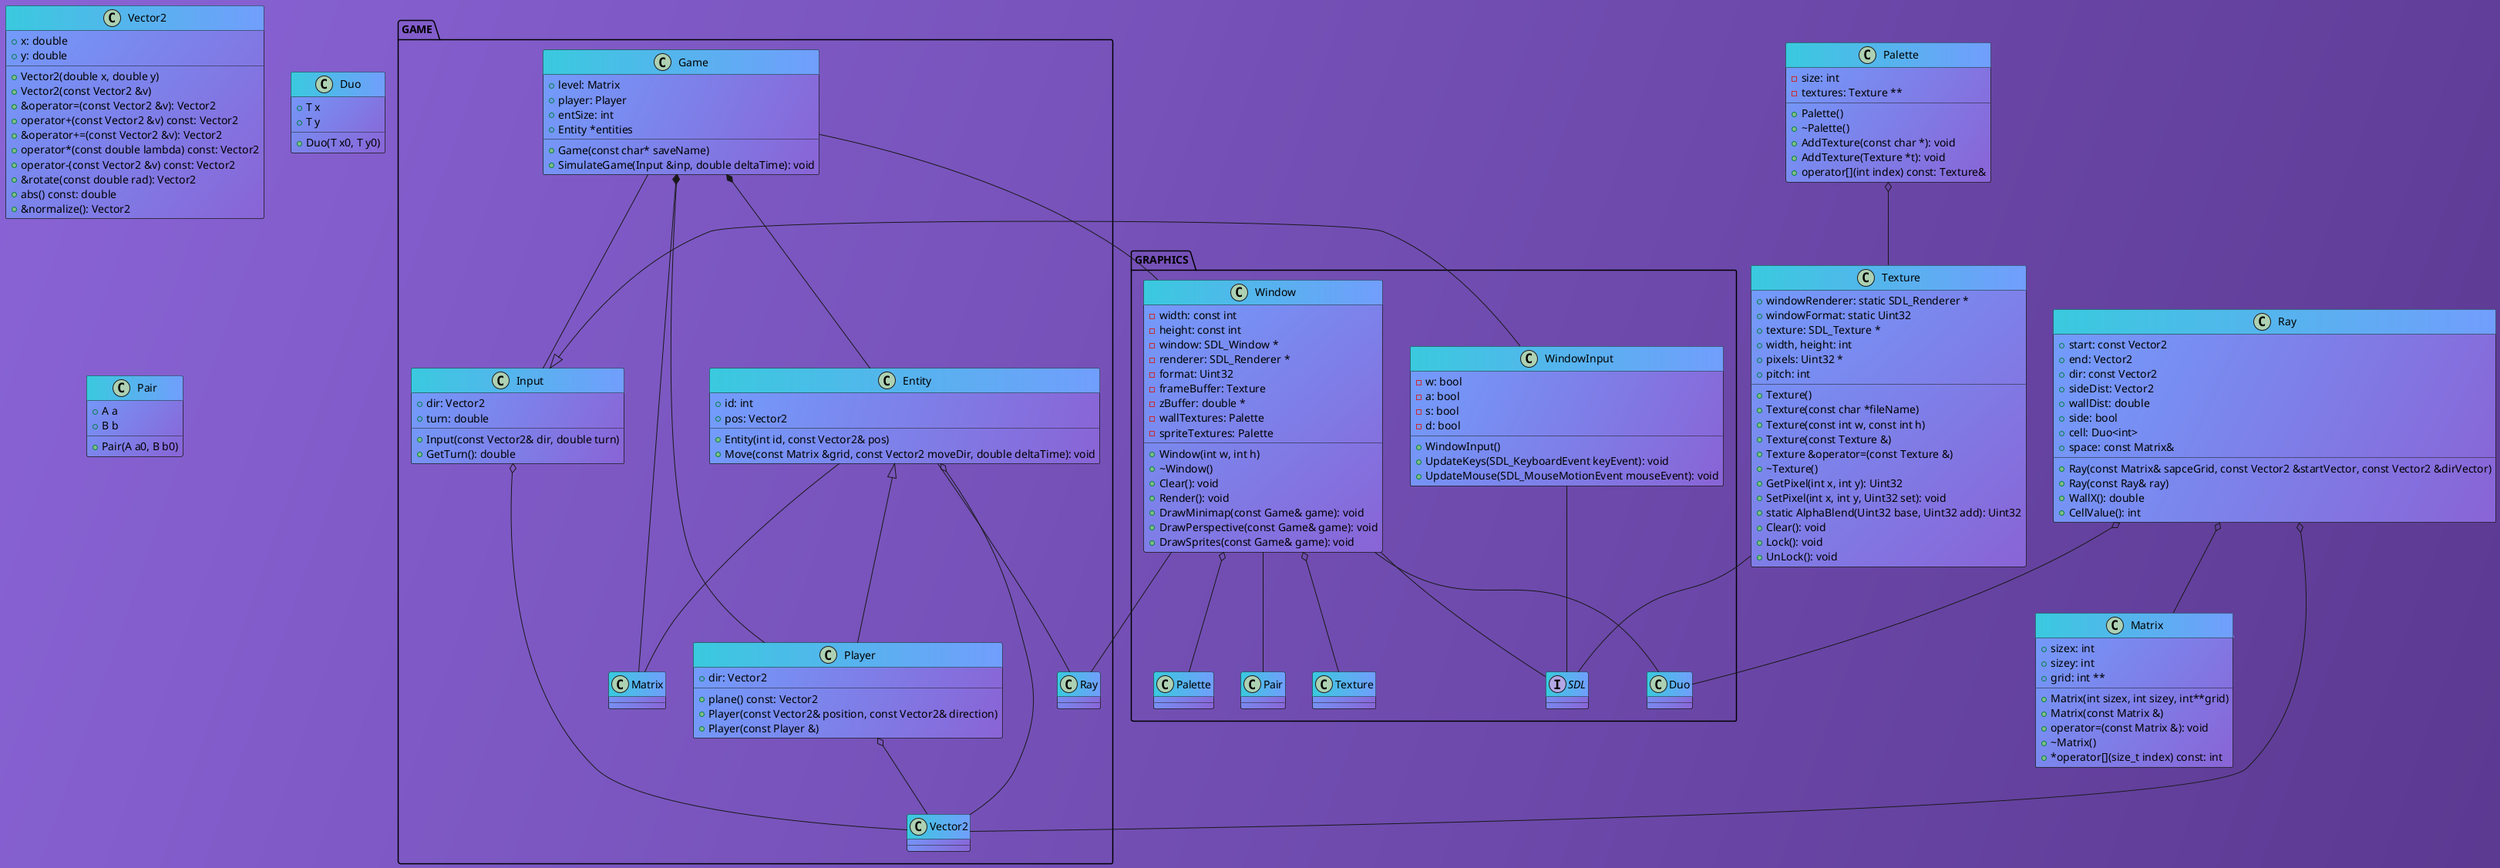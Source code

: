 @startuml Telefonkönyv
skinparam BackgroundColor #8a64d6/#5c3a92
skinparam ClassBackgroundColor #729efd/#8a64d6
skinparam ClassHeaderBackgroundColor #3acadf|#729efd



package GAME {
    class Entity {
        + id: int
        + pos: Vector2
        + Entity(int id, const Vector2& pos)
        + Move(const Matrix &grid, const Vector2 moveDir, double deltaTime): void
    }
    Entity o-- Vector2
    Entity -- Ray
    Entity -- Matrix

    class Player {
        + dir: Vector2
        + plane() const: Vector2
        + Player(const Vector2& position, const Vector2& direction)
        + Player(const Player &)
    }
    Entity <|-- Player
    Player o-- Vector2

    class Input {
        + dir: Vector2
        + turn: double
        + Input(const Vector2& dir, double turn)
        + GetTurn(): double
    }
    Input o-- Vector2

    class Game {
        + level: Matrix
        + player: Player
        + entSize: int
        + Entity *entities
        + Game(const char* saveName)
        + SimulateGame(Input &inp, double deltaTime): void
    }
    Game o-- Matrix
    Game *-- Player
    Game *-- Entity
    Game -- Input
}

package GRAPHICS {
    Interface SDL
    class Window {
        - width: const int
        - height: const int
        - window: SDL_Window *
        - renderer: SDL_Renderer *
        - format: Uint32
        - frameBuffer: Texture
        - zBuffer: double *
        - wallTextures: Palette
        - spriteTextures: Palette
        + Window(int w, int h)
        + ~Window()
        + Clear(): void
        + Render(): void
        + DrawMinimap(const Game& game): void
        + DrawPerspective(const Game& game): void
        + DrawSprites(const Game& game): void
    }
    Window -- SDL
    Window o-- Texture
    Window o-- Palette
    Window -- Game
    Window -- Ray
    Window -- Pair
    Window -- Duo


    class WindowInput {
        - w: bool
        - a: bool
        - s: bool
        - d: bool
        + WindowInput()
        + UpdateKeys(SDL_KeyboardEvent keyEvent): void
        + UpdateMouse(SDL_MouseMotionEvent mouseEvent): void
    }
    Input <|-- WindowInput
    WindowInput -- SDL
}

class Matrix {

    + sizex: int
    + sizey: int
    + grid: int **
    + Matrix(int sizex, int sizey, int**grid)
    + Matrix(const Matrix &)
    + operator=(const Matrix &): void
    + ~Matrix()
    + *operator[](size_t index) const: int
}


class Ray {
    + start: const Vector2
    + end: Vector2
    + dir: const Vector2
    + sideDist: Vector2
    + wallDist: double
    + side: bool
    + cell: Duo<int>
    + space: const Matrix&
    + Ray(const Matrix& sapceGrid, const Vector2 &startVector, const Vector2 &dirVector)
    + Ray(const Ray& ray)
    + WallX(): double
    + CellValue(): int
}
Ray o-- Vector2
Ray o-- Duo
Ray o-- Matrix



class Texture {
    + windowRenderer: static SDL_Renderer *
    + windowFormat: static Uint32
    + texture: SDL_Texture *
    + width, height: int
    + pixels: Uint32 *
    + pitch: int
    + Texture()
    + Texture(const char *fileName)
    + Texture(const int w, const int h)
    + Texture(const Texture &)
    + Texture &operator=(const Texture &)
    + ~Texture()
    + GetPixel(int x, int y): Uint32
    + SetPixel(int x, int y, Uint32 set): void
    + static AlphaBlend(Uint32 base, Uint32 add): Uint32
    + Clear(): void
    + Lock(): void
    + UnLock(): void
}
Texture -- SDL

class Palette {
    - size: int
    - textures: Texture **
    + Palette()
    + ~Palette()
    + AddTexture(const char *): void
    + AddTexture(Texture *t): void
    + operator[](int index) const: Texture&
}
Palette o-- Texture


class Vector2 {
    + x: double
    + y: double
    + Vector2(double x, double y)
    + Vector2(const Vector2 &v)
    + &operator=(const Vector2 &v): Vector2
    + operator+(const Vector2 &v) const: Vector2
    + &operator+=(const Vector2 &v): Vector2
    + operator*(const double lambda) const: Vector2
    + operator-(const Vector2 &v) const: Vector2
    + &rotate(const double rad): Vector2
    + abs() const: double
    + &normalize(): Vector2
}

class Duo {
    + T x
    + T y
    + Duo(T x0, T y0)
}

class Pair {
    + A a
    + B b
    + Pair(A a0, B b0)
}


@enduml